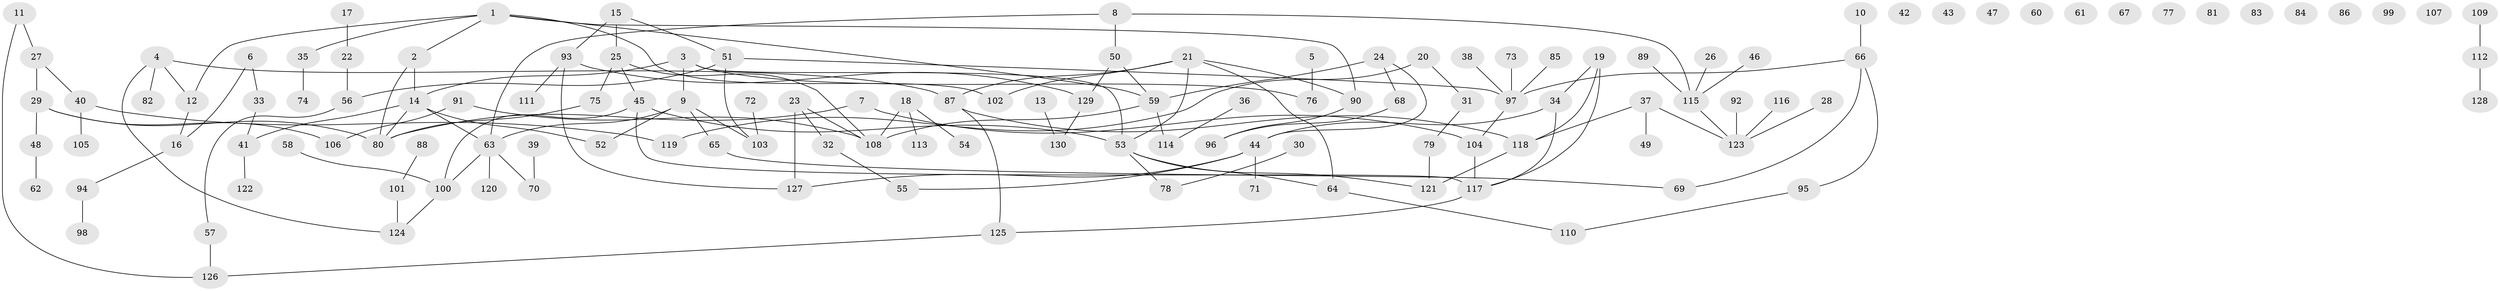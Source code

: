 // coarse degree distribution, {5: 0.11627906976744186, 3: 0.1744186046511628, 8: 0.011627906976744186, 1: 0.29069767441860467, 2: 0.1511627906976744, 4: 0.05813953488372093, 9: 0.011627906976744186, 6: 0.023255813953488372, 7: 0.011627906976744186, 0: 0.1511627906976744}
// Generated by graph-tools (version 1.1) at 2025/23/03/03/25 07:23:27]
// undirected, 130 vertices, 148 edges
graph export_dot {
graph [start="1"]
  node [color=gray90,style=filled];
  1;
  2;
  3;
  4;
  5;
  6;
  7;
  8;
  9;
  10;
  11;
  12;
  13;
  14;
  15;
  16;
  17;
  18;
  19;
  20;
  21;
  22;
  23;
  24;
  25;
  26;
  27;
  28;
  29;
  30;
  31;
  32;
  33;
  34;
  35;
  36;
  37;
  38;
  39;
  40;
  41;
  42;
  43;
  44;
  45;
  46;
  47;
  48;
  49;
  50;
  51;
  52;
  53;
  54;
  55;
  56;
  57;
  58;
  59;
  60;
  61;
  62;
  63;
  64;
  65;
  66;
  67;
  68;
  69;
  70;
  71;
  72;
  73;
  74;
  75;
  76;
  77;
  78;
  79;
  80;
  81;
  82;
  83;
  84;
  85;
  86;
  87;
  88;
  89;
  90;
  91;
  92;
  93;
  94;
  95;
  96;
  97;
  98;
  99;
  100;
  101;
  102;
  103;
  104;
  105;
  106;
  107;
  108;
  109;
  110;
  111;
  112;
  113;
  114;
  115;
  116;
  117;
  118;
  119;
  120;
  121;
  122;
  123;
  124;
  125;
  126;
  127;
  128;
  129;
  130;
  1 -- 2;
  1 -- 12;
  1 -- 35;
  1 -- 59;
  1 -- 90;
  1 -- 102;
  2 -- 14;
  2 -- 80;
  3 -- 9;
  3 -- 14;
  3 -- 53;
  3 -- 76;
  4 -- 12;
  4 -- 82;
  4 -- 87;
  4 -- 124;
  5 -- 76;
  6 -- 16;
  6 -- 33;
  7 -- 80;
  7 -- 104;
  8 -- 50;
  8 -- 63;
  8 -- 115;
  9 -- 52;
  9 -- 63;
  9 -- 65;
  9 -- 103;
  10 -- 66;
  11 -- 27;
  11 -- 126;
  12 -- 16;
  13 -- 130;
  14 -- 41;
  14 -- 52;
  14 -- 63;
  14 -- 80;
  15 -- 25;
  15 -- 51;
  15 -- 93;
  16 -- 94;
  17 -- 22;
  18 -- 54;
  18 -- 108;
  18 -- 113;
  19 -- 34;
  19 -- 117;
  19 -- 118;
  20 -- 31;
  20 -- 119;
  21 -- 53;
  21 -- 64;
  21 -- 87;
  21 -- 90;
  21 -- 102;
  22 -- 56;
  23 -- 32;
  23 -- 108;
  23 -- 127;
  24 -- 44;
  24 -- 59;
  24 -- 68;
  25 -- 45;
  25 -- 75;
  25 -- 108;
  26 -- 115;
  27 -- 29;
  27 -- 40;
  28 -- 123;
  29 -- 48;
  29 -- 80;
  29 -- 106;
  30 -- 78;
  31 -- 79;
  32 -- 55;
  33 -- 41;
  34 -- 44;
  34 -- 117;
  35 -- 74;
  36 -- 114;
  37 -- 49;
  37 -- 118;
  37 -- 123;
  38 -- 97;
  39 -- 70;
  40 -- 105;
  40 -- 119;
  41 -- 122;
  44 -- 55;
  44 -- 71;
  44 -- 127;
  45 -- 53;
  45 -- 100;
  45 -- 117;
  46 -- 115;
  48 -- 62;
  50 -- 59;
  50 -- 129;
  51 -- 56;
  51 -- 97;
  51 -- 103;
  53 -- 64;
  53 -- 78;
  53 -- 121;
  56 -- 57;
  57 -- 126;
  58 -- 100;
  59 -- 108;
  59 -- 114;
  63 -- 70;
  63 -- 100;
  63 -- 120;
  64 -- 110;
  65 -- 69;
  66 -- 69;
  66 -- 95;
  66 -- 97;
  68 -- 96;
  72 -- 103;
  73 -- 97;
  75 -- 80;
  79 -- 121;
  85 -- 97;
  87 -- 118;
  87 -- 125;
  88 -- 101;
  89 -- 115;
  90 -- 96;
  91 -- 106;
  91 -- 108;
  92 -- 123;
  93 -- 111;
  93 -- 127;
  93 -- 129;
  94 -- 98;
  95 -- 110;
  97 -- 104;
  100 -- 124;
  101 -- 124;
  104 -- 117;
  109 -- 112;
  112 -- 128;
  115 -- 123;
  116 -- 123;
  117 -- 125;
  118 -- 121;
  125 -- 126;
  129 -- 130;
}
